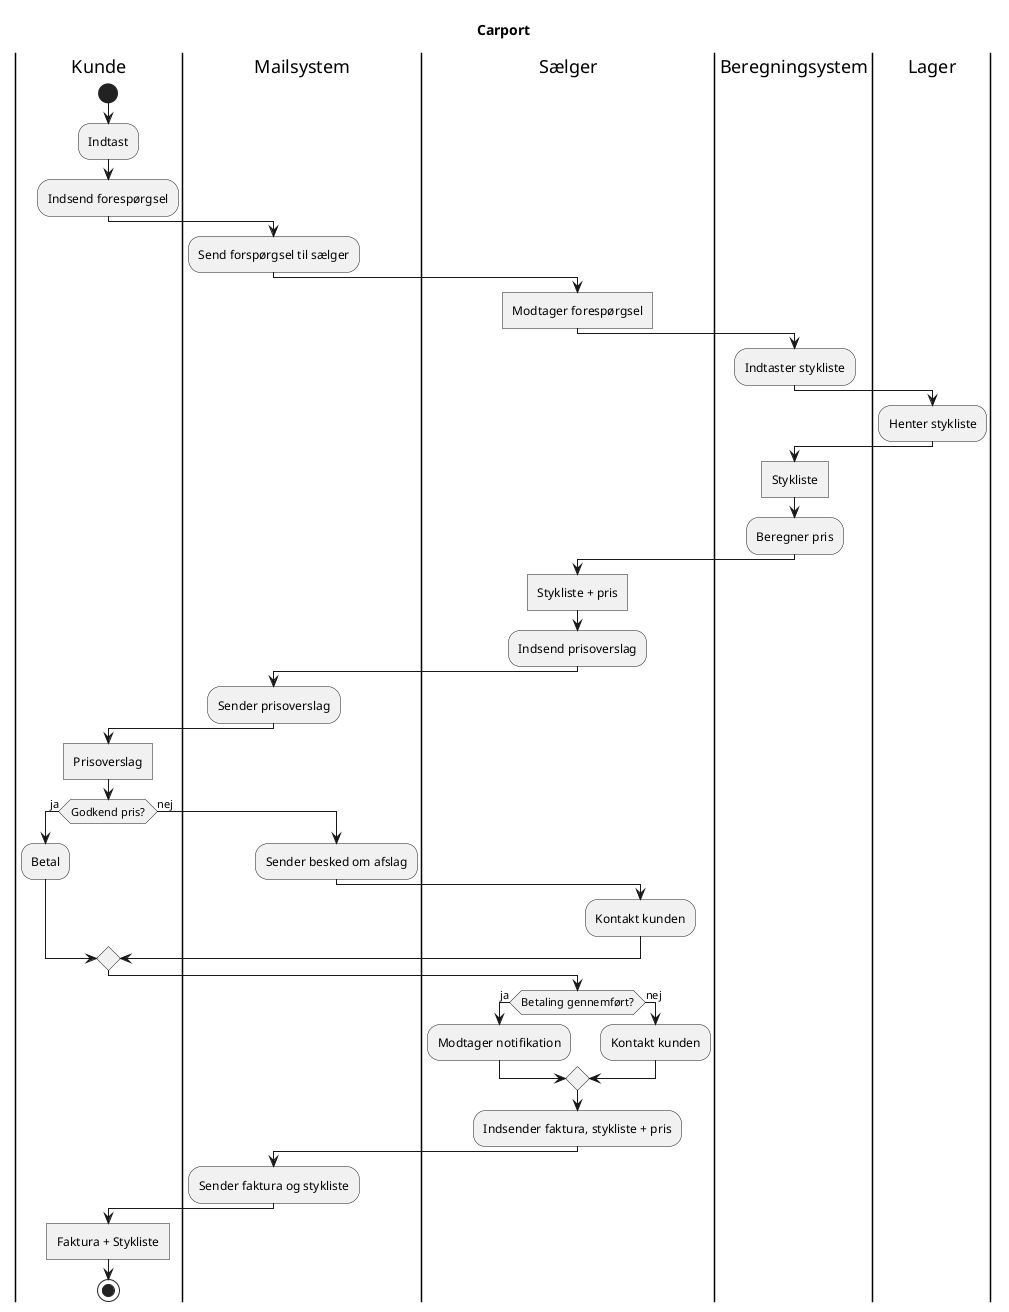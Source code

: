 @startuml
'https://plantuml.com/activity-diagram-beta
Title Carport

|Kunde|
start
:Indtast;
:Indsend forespørgsel;
|Mailsystem|
:Send forspørgsel til sælger;
|Sælger|
:Modtager forespørgsel]
|Beregningsystem|
:Indtaster stykliste;
|Lager|
:Henter stykliste;
|Beregningsystem|
:Stykliste]
:Beregner pris;
|Sælger|
:Stykliste + pris]
:Indsend prisoverslag;
|Mailsystem|
:Sender prisoverslag;
|Kunde|
:Prisoverslag]


if (Godkend pris?) then (ja)
:Betal;
else (nej)
        |Mailsystem|
        :Sender besked om afslag;
        |Sælger|
        :Kontakt kunden;
        endif

if (Betaling gennemført?) then (ja)
|Sælger|
:Modtager notifikation;
else (nej)
        |Sælger|
        :Kontakt kunden;
        endif

:Indsender faktura, stykliste + pris;
|Mailsystem|
:Sender faktura og stykliste;
|Kunde|
:Faktura + Stykliste]

stop

@enduml